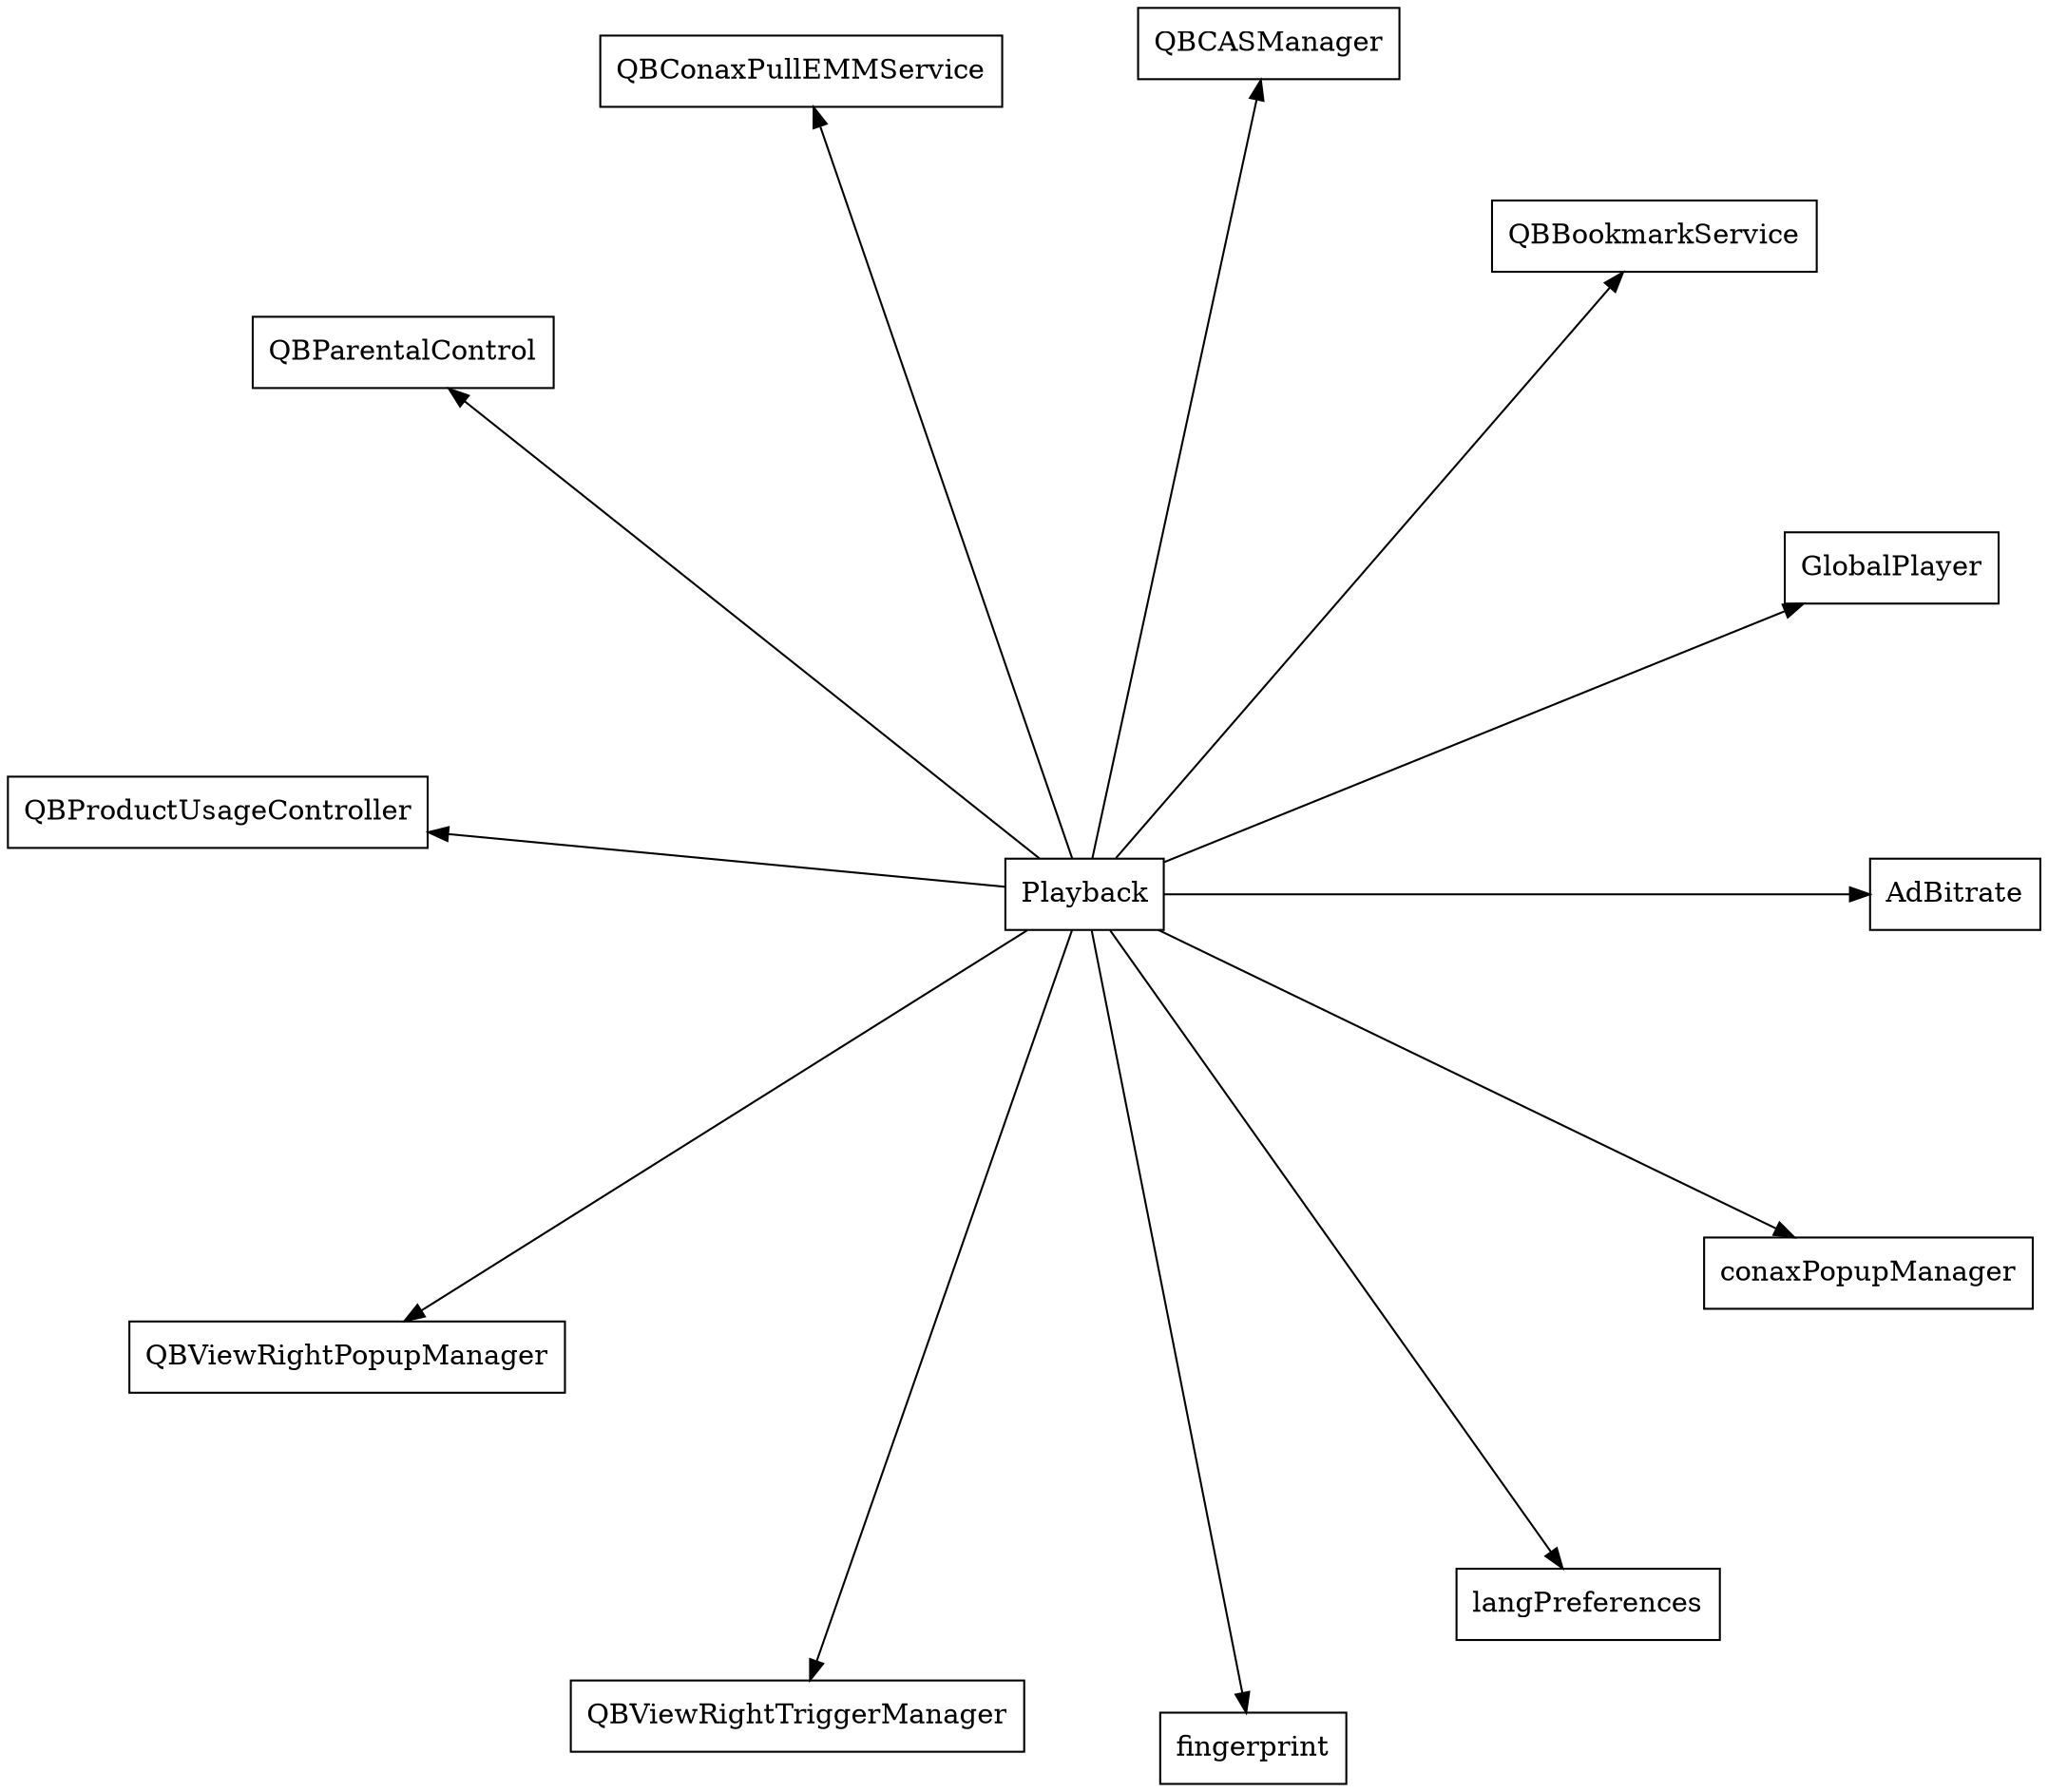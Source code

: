 digraph Playback {
    node [URL="\N.html" shape=box]
    graph [layout="circo"]
    Playback [label="Playback" root=true]

    AdBitrate
    GlobalPlayer
    QBBookmarkService
    QBCASManager
    QBConaxPullEMMService
    QBParentalControl
    QBProductUsageController
    QBViewRightPopupManager
    QBViewRightTriggerManager
    fingerprint
    langPreferences
    conaxPopupManager


    Playback -> AdBitrate
    Playback -> GlobalPlayer
    Playback -> QBBookmarkService
    Playback -> QBCASManager
    Playback -> QBConaxPullEMMService
    Playback -> QBParentalControl
    Playback -> QBProductUsageController
    Playback -> QBViewRightPopupManager
    Playback -> QBViewRightTriggerManager
    Playback -> fingerprint
    Playback -> langPreferences
    Playback -> conaxPopupManager
}
